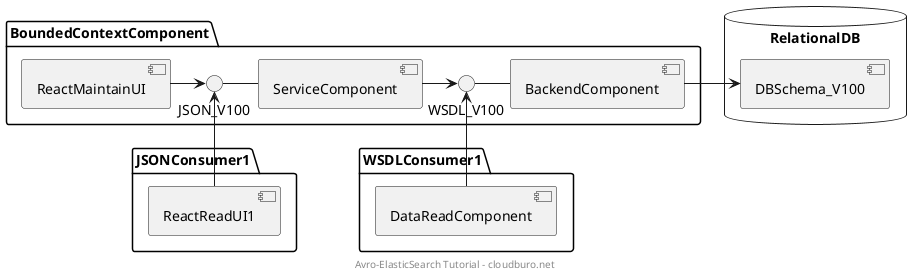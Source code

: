 @startuml

footer "Avro-ElasticSearch Tutorial - cloudburo.net"

database "RelationalDB" {
    [DBSchema_V100]
}

package "BoundedContextComponent" {
JSON_V100 - [ServiceComponent]
[ReactMaintainUI] -> JSON_V100
WSDL_V100 - [BackendComponent]
[ServiceComponent] -> WSDL_V100
[BackendComponent] -> DBSchema_V100
}

package "JSONConsumer1" {
    [ReactReadUI1] -up-> JSON_V100
}

package "WSDLConsumer1" {
    [DataReadComponent] -up-> WSDL_V100
}

@enduml